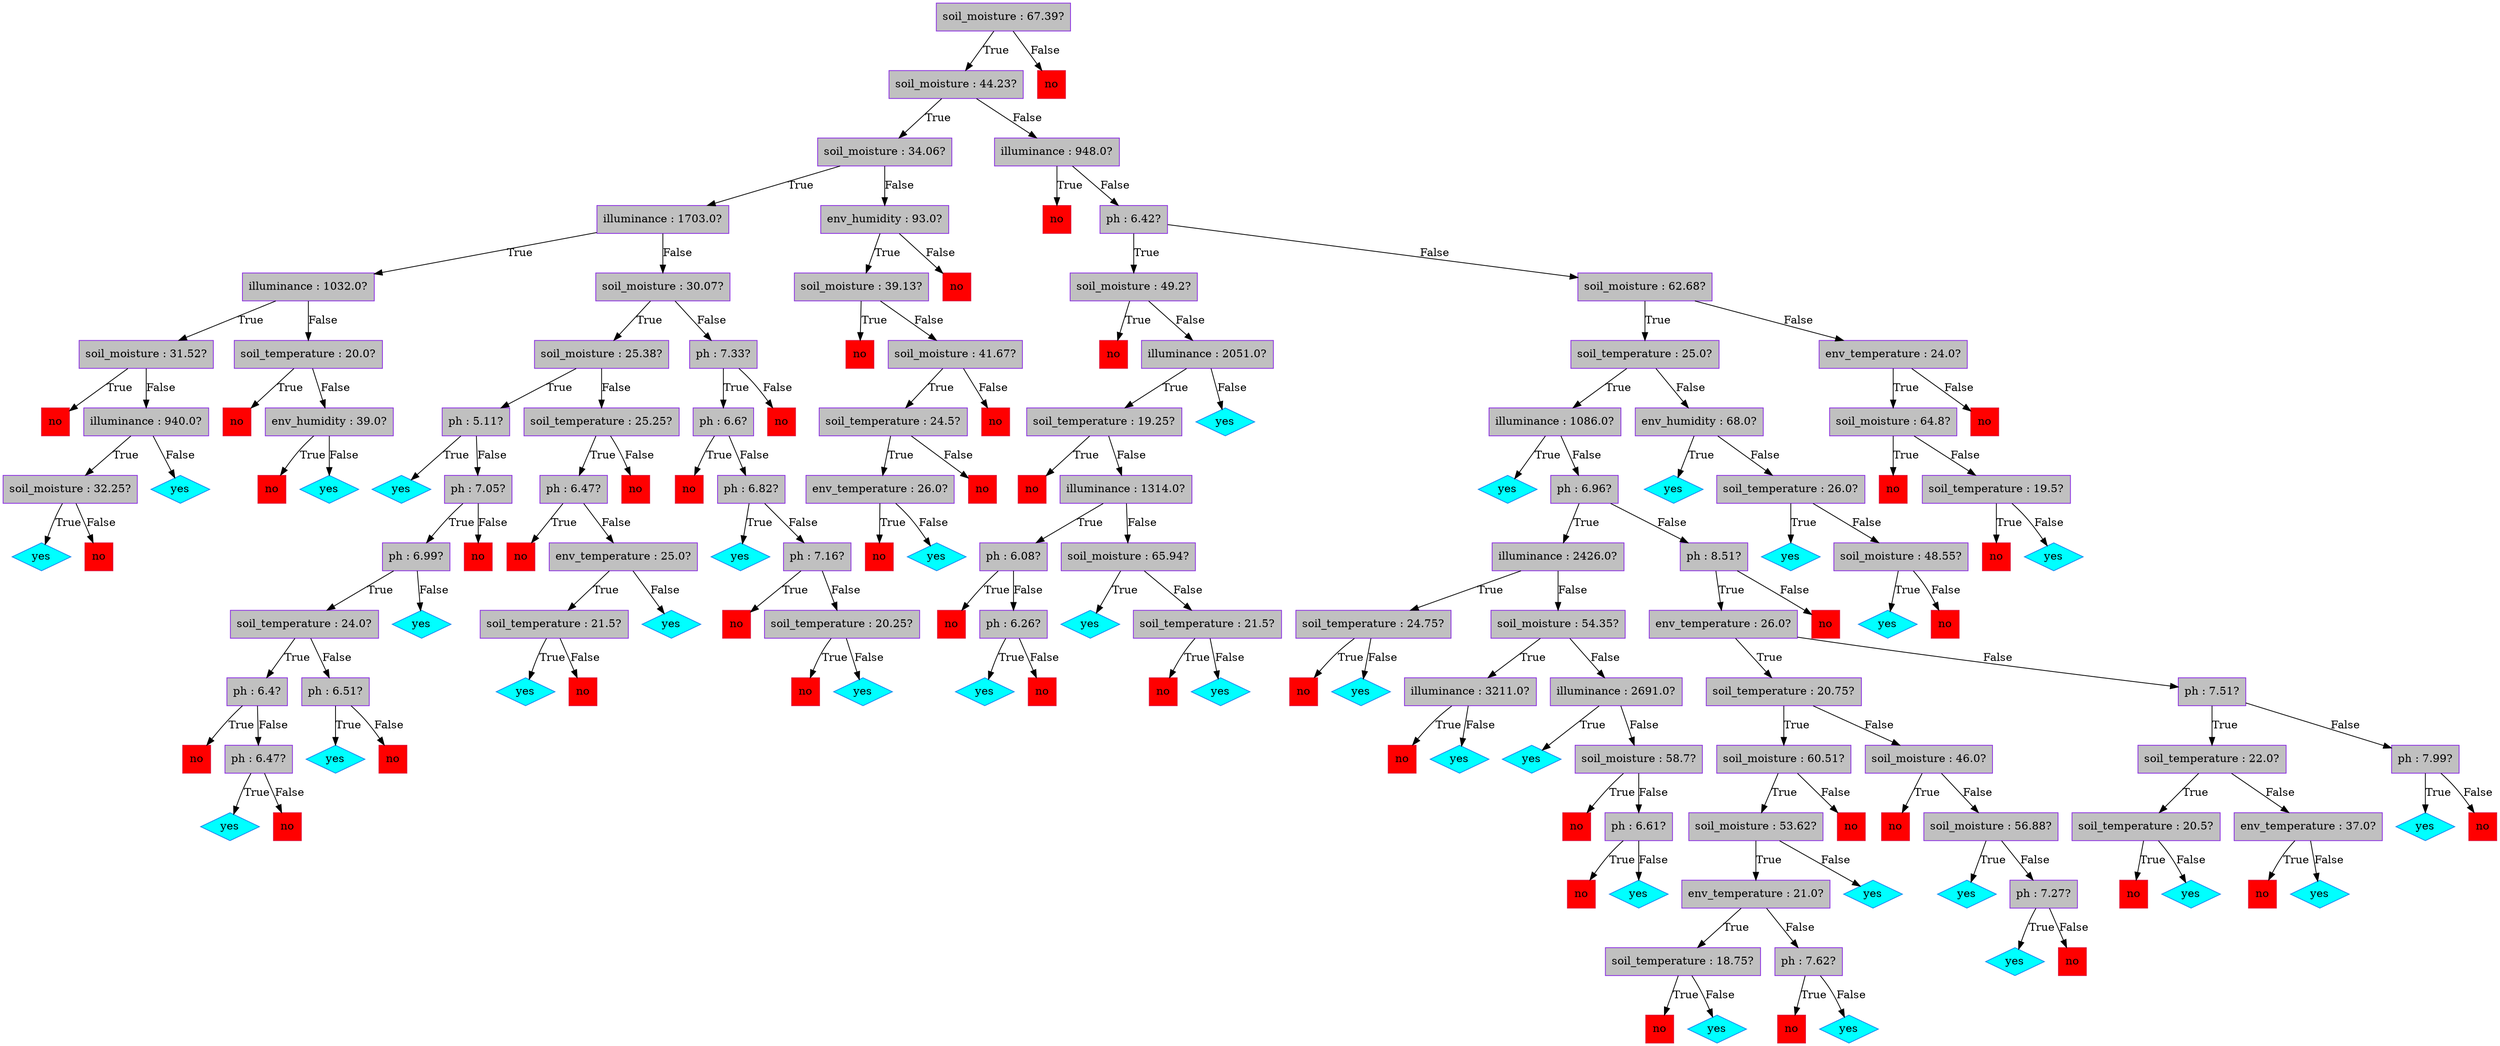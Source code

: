 // Decision Tree Model
digraph {
	a [label="soil_moisture : 67.39?" color=blueviolet fillcolor=gray shape=box style=filled]
	al [label="soil_moisture : 44.23?" color=blueviolet fillcolor=gray shape=box style=filled]
	all [label="soil_moisture : 34.06?" color=blueviolet fillcolor=gray shape=box style=filled]
	alll [label="illuminance : 1703.0?" color=blueviolet fillcolor=gray shape=box style=filled]
	allll [label="illuminance : 1032.0?" color=blueviolet fillcolor=gray shape=box style=filled]
	alllll [label="soil_moisture : 31.52?" color=blueviolet fillcolor=gray shape=box style=filled]
	allllll [label=no color=crimson fillcolor=red shape=square style=filled]
	alllll -> allllll [label=True]
	alllllr [label="illuminance : 940.0?" color=blueviolet fillcolor=gray shape=box style=filled]
	alllllrl [label="soil_moisture : 32.25?" color=blueviolet fillcolor=gray shape=box style=filled]
	alllllrll [label=yes color=dodgerblue2 fillcolor=cyan shape=diamond style=filled]
	alllllrl -> alllllrll [label=True]
	alllllrlr [label=no color=crimson fillcolor=red shape=square style=filled]
	alllllrl -> alllllrlr [label=False]
	alllllr -> alllllrl [label=True]
	alllllrr [label=yes color=dodgerblue2 fillcolor=cyan shape=diamond style=filled]
	alllllr -> alllllrr [label=False]
	alllll -> alllllr [label=False]
	allll -> alllll [label=True]
	allllr [label="soil_temperature : 20.0?" color=blueviolet fillcolor=gray shape=box style=filled]
	allllrl [label=no color=crimson fillcolor=red shape=square style=filled]
	allllr -> allllrl [label=True]
	allllrr [label="env_humidity : 39.0?" color=blueviolet fillcolor=gray shape=box style=filled]
	allllrrl [label=no color=crimson fillcolor=red shape=square style=filled]
	allllrr -> allllrrl [label=True]
	allllrrr [label=yes color=dodgerblue2 fillcolor=cyan shape=diamond style=filled]
	allllrr -> allllrrr [label=False]
	allllr -> allllrr [label=False]
	allll -> allllr [label=False]
	alll -> allll [label=True]
	alllr [label="soil_moisture : 30.07?" color=blueviolet fillcolor=gray shape=box style=filled]
	alllrl [label="soil_moisture : 25.38?" color=blueviolet fillcolor=gray shape=box style=filled]
	alllrll [label="ph : 5.11?" color=blueviolet fillcolor=gray shape=box style=filled]
	alllrlll [label=yes color=dodgerblue2 fillcolor=cyan shape=diamond style=filled]
	alllrll -> alllrlll [label=True]
	alllrllr [label="ph : 7.05?" color=blueviolet fillcolor=gray shape=box style=filled]
	alllrllrl [label="ph : 6.99?" color=blueviolet fillcolor=gray shape=box style=filled]
	alllrllrll [label="soil_temperature : 24.0?" color=blueviolet fillcolor=gray shape=box style=filled]
	alllrllrlll [label="ph : 6.4?" color=blueviolet fillcolor=gray shape=box style=filled]
	alllrllrllll [label=no color=crimson fillcolor=red shape=square style=filled]
	alllrllrlll -> alllrllrllll [label=True]
	alllrllrlllr [label="ph : 6.47?" color=blueviolet fillcolor=gray shape=box style=filled]
	alllrllrlllrl [label=yes color=dodgerblue2 fillcolor=cyan shape=diamond style=filled]
	alllrllrlllr -> alllrllrlllrl [label=True]
	alllrllrlllrr [label=no color=crimson fillcolor=red shape=square style=filled]
	alllrllrlllr -> alllrllrlllrr [label=False]
	alllrllrlll -> alllrllrlllr [label=False]
	alllrllrll -> alllrllrlll [label=True]
	alllrllrllr [label="ph : 6.51?" color=blueviolet fillcolor=gray shape=box style=filled]
	alllrllrllrl [label=yes color=dodgerblue2 fillcolor=cyan shape=diamond style=filled]
	alllrllrllr -> alllrllrllrl [label=True]
	alllrllrllrr [label=no color=crimson fillcolor=red shape=square style=filled]
	alllrllrllr -> alllrllrllrr [label=False]
	alllrllrll -> alllrllrllr [label=False]
	alllrllrl -> alllrllrll [label=True]
	alllrllrlr [label=yes color=dodgerblue2 fillcolor=cyan shape=diamond style=filled]
	alllrllrl -> alllrllrlr [label=False]
	alllrllr -> alllrllrl [label=True]
	alllrllrr [label=no color=crimson fillcolor=red shape=square style=filled]
	alllrllr -> alllrllrr [label=False]
	alllrll -> alllrllr [label=False]
	alllrl -> alllrll [label=True]
	alllrlr [label="soil_temperature : 25.25?" color=blueviolet fillcolor=gray shape=box style=filled]
	alllrlrl [label="ph : 6.47?" color=blueviolet fillcolor=gray shape=box style=filled]
	alllrlrll [label=no color=crimson fillcolor=red shape=square style=filled]
	alllrlrl -> alllrlrll [label=True]
	alllrlrlr [label="env_temperature : 25.0?" color=blueviolet fillcolor=gray shape=box style=filled]
	alllrlrlrl [label="soil_temperature : 21.5?" color=blueviolet fillcolor=gray shape=box style=filled]
	alllrlrlrll [label=yes color=dodgerblue2 fillcolor=cyan shape=diamond style=filled]
	alllrlrlrl -> alllrlrlrll [label=True]
	alllrlrlrlr [label=no color=crimson fillcolor=red shape=square style=filled]
	alllrlrlrl -> alllrlrlrlr [label=False]
	alllrlrlr -> alllrlrlrl [label=True]
	alllrlrlrr [label=yes color=dodgerblue2 fillcolor=cyan shape=diamond style=filled]
	alllrlrlr -> alllrlrlrr [label=False]
	alllrlrl -> alllrlrlr [label=False]
	alllrlr -> alllrlrl [label=True]
	alllrlrr [label=no color=crimson fillcolor=red shape=square style=filled]
	alllrlr -> alllrlrr [label=False]
	alllrl -> alllrlr [label=False]
	alllr -> alllrl [label=True]
	alllrr [label="ph : 7.33?" color=blueviolet fillcolor=gray shape=box style=filled]
	alllrrl [label="ph : 6.6?" color=blueviolet fillcolor=gray shape=box style=filled]
	alllrrll [label=no color=crimson fillcolor=red shape=square style=filled]
	alllrrl -> alllrrll [label=True]
	alllrrlr [label="ph : 6.82?" color=blueviolet fillcolor=gray shape=box style=filled]
	alllrrlrl [label=yes color=dodgerblue2 fillcolor=cyan shape=diamond style=filled]
	alllrrlr -> alllrrlrl [label=True]
	alllrrlrr [label="ph : 7.16?" color=blueviolet fillcolor=gray shape=box style=filled]
	alllrrlrrl [label=no color=crimson fillcolor=red shape=square style=filled]
	alllrrlrr -> alllrrlrrl [label=True]
	alllrrlrrr [label="soil_temperature : 20.25?" color=blueviolet fillcolor=gray shape=box style=filled]
	alllrrlrrrl [label=no color=crimson fillcolor=red shape=square style=filled]
	alllrrlrrr -> alllrrlrrrl [label=True]
	alllrrlrrrr [label=yes color=dodgerblue2 fillcolor=cyan shape=diamond style=filled]
	alllrrlrrr -> alllrrlrrrr [label=False]
	alllrrlrr -> alllrrlrrr [label=False]
	alllrrlr -> alllrrlrr [label=False]
	alllrrl -> alllrrlr [label=False]
	alllrr -> alllrrl [label=True]
	alllrrr [label=no color=crimson fillcolor=red shape=square style=filled]
	alllrr -> alllrrr [label=False]
	alllr -> alllrr [label=False]
	alll -> alllr [label=False]
	all -> alll [label=True]
	allr [label="env_humidity : 93.0?" color=blueviolet fillcolor=gray shape=box style=filled]
	allrl [label="soil_moisture : 39.13?" color=blueviolet fillcolor=gray shape=box style=filled]
	allrll [label=no color=crimson fillcolor=red shape=square style=filled]
	allrl -> allrll [label=True]
	allrlr [label="soil_moisture : 41.67?" color=blueviolet fillcolor=gray shape=box style=filled]
	allrlrl [label="soil_temperature : 24.5?" color=blueviolet fillcolor=gray shape=box style=filled]
	allrlrll [label="env_temperature : 26.0?" color=blueviolet fillcolor=gray shape=box style=filled]
	allrlrlll [label=no color=crimson fillcolor=red shape=square style=filled]
	allrlrll -> allrlrlll [label=True]
	allrlrllr [label=yes color=dodgerblue2 fillcolor=cyan shape=diamond style=filled]
	allrlrll -> allrlrllr [label=False]
	allrlrl -> allrlrll [label=True]
	allrlrlr [label=no color=crimson fillcolor=red shape=square style=filled]
	allrlrl -> allrlrlr [label=False]
	allrlr -> allrlrl [label=True]
	allrlrr [label=no color=crimson fillcolor=red shape=square style=filled]
	allrlr -> allrlrr [label=False]
	allrl -> allrlr [label=False]
	allr -> allrl [label=True]
	allrr [label=no color=crimson fillcolor=red shape=square style=filled]
	allr -> allrr [label=False]
	all -> allr [label=False]
	al -> all [label=True]
	alr [label="illuminance : 948.0?" color=blueviolet fillcolor=gray shape=box style=filled]
	alrl [label=no color=crimson fillcolor=red shape=square style=filled]
	alr -> alrl [label=True]
	alrr [label="ph : 6.42?" color=blueviolet fillcolor=gray shape=box style=filled]
	alrrl [label="soil_moisture : 49.2?" color=blueviolet fillcolor=gray shape=box style=filled]
	alrrll [label=no color=crimson fillcolor=red shape=square style=filled]
	alrrl -> alrrll [label=True]
	alrrlr [label="illuminance : 2051.0?" color=blueviolet fillcolor=gray shape=box style=filled]
	alrrlrl [label="soil_temperature : 19.25?" color=blueviolet fillcolor=gray shape=box style=filled]
	alrrlrll [label=no color=crimson fillcolor=red shape=square style=filled]
	alrrlrl -> alrrlrll [label=True]
	alrrlrlr [label="illuminance : 1314.0?" color=blueviolet fillcolor=gray shape=box style=filled]
	alrrlrlrl [label="ph : 6.08?" color=blueviolet fillcolor=gray shape=box style=filled]
	alrrlrlrll [label=no color=crimson fillcolor=red shape=square style=filled]
	alrrlrlrl -> alrrlrlrll [label=True]
	alrrlrlrlr [label="ph : 6.26?" color=blueviolet fillcolor=gray shape=box style=filled]
	alrrlrlrlrl [label=yes color=dodgerblue2 fillcolor=cyan shape=diamond style=filled]
	alrrlrlrlr -> alrrlrlrlrl [label=True]
	alrrlrlrlrr [label=no color=crimson fillcolor=red shape=square style=filled]
	alrrlrlrlr -> alrrlrlrlrr [label=False]
	alrrlrlrl -> alrrlrlrlr [label=False]
	alrrlrlr -> alrrlrlrl [label=True]
	alrrlrlrr [label="soil_moisture : 65.94?" color=blueviolet fillcolor=gray shape=box style=filled]
	alrrlrlrrl [label=yes color=dodgerblue2 fillcolor=cyan shape=diamond style=filled]
	alrrlrlrr -> alrrlrlrrl [label=True]
	alrrlrlrrr [label="soil_temperature : 21.5?" color=blueviolet fillcolor=gray shape=box style=filled]
	alrrlrlrrrl [label=no color=crimson fillcolor=red shape=square style=filled]
	alrrlrlrrr -> alrrlrlrrrl [label=True]
	alrrlrlrrrr [label=yes color=dodgerblue2 fillcolor=cyan shape=diamond style=filled]
	alrrlrlrrr -> alrrlrlrrrr [label=False]
	alrrlrlrr -> alrrlrlrrr [label=False]
	alrrlrlr -> alrrlrlrr [label=False]
	alrrlrl -> alrrlrlr [label=False]
	alrrlr -> alrrlrl [label=True]
	alrrlrr [label=yes color=dodgerblue2 fillcolor=cyan shape=diamond style=filled]
	alrrlr -> alrrlrr [label=False]
	alrrl -> alrrlr [label=False]
	alrr -> alrrl [label=True]
	alrrr [label="soil_moisture : 62.68?" color=blueviolet fillcolor=gray shape=box style=filled]
	alrrrl [label="soil_temperature : 25.0?" color=blueviolet fillcolor=gray shape=box style=filled]
	alrrrll [label="illuminance : 1086.0?" color=blueviolet fillcolor=gray shape=box style=filled]
	alrrrlll [label=yes color=dodgerblue2 fillcolor=cyan shape=diamond style=filled]
	alrrrll -> alrrrlll [label=True]
	alrrrllr [label="ph : 6.96?" color=blueviolet fillcolor=gray shape=box style=filled]
	alrrrllrl [label="illuminance : 2426.0?" color=blueviolet fillcolor=gray shape=box style=filled]
	alrrrllrll [label="soil_temperature : 24.75?" color=blueviolet fillcolor=gray shape=box style=filled]
	alrrrllrlll [label=no color=crimson fillcolor=red shape=square style=filled]
	alrrrllrll -> alrrrllrlll [label=True]
	alrrrllrllr [label=yes color=dodgerblue2 fillcolor=cyan shape=diamond style=filled]
	alrrrllrll -> alrrrllrllr [label=False]
	alrrrllrl -> alrrrllrll [label=True]
	alrrrllrlr [label="soil_moisture : 54.35?" color=blueviolet fillcolor=gray shape=box style=filled]
	alrrrllrlrl [label="illuminance : 3211.0?" color=blueviolet fillcolor=gray shape=box style=filled]
	alrrrllrlrll [label=no color=crimson fillcolor=red shape=square style=filled]
	alrrrllrlrl -> alrrrllrlrll [label=True]
	alrrrllrlrlr [label=yes color=dodgerblue2 fillcolor=cyan shape=diamond style=filled]
	alrrrllrlrl -> alrrrllrlrlr [label=False]
	alrrrllrlr -> alrrrllrlrl [label=True]
	alrrrllrlrr [label="illuminance : 2691.0?" color=blueviolet fillcolor=gray shape=box style=filled]
	alrrrllrlrrl [label=yes color=dodgerblue2 fillcolor=cyan shape=diamond style=filled]
	alrrrllrlrr -> alrrrllrlrrl [label=True]
	alrrrllrlrrr [label="soil_moisture : 58.7?" color=blueviolet fillcolor=gray shape=box style=filled]
	alrrrllrlrrrl [label=no color=crimson fillcolor=red shape=square style=filled]
	alrrrllrlrrr -> alrrrllrlrrrl [label=True]
	alrrrllrlrrrr [label="ph : 6.61?" color=blueviolet fillcolor=gray shape=box style=filled]
	alrrrllrlrrrrl [label=no color=crimson fillcolor=red shape=square style=filled]
	alrrrllrlrrrr -> alrrrllrlrrrrl [label=True]
	alrrrllrlrrrrr [label=yes color=dodgerblue2 fillcolor=cyan shape=diamond style=filled]
	alrrrllrlrrrr -> alrrrllrlrrrrr [label=False]
	alrrrllrlrrr -> alrrrllrlrrrr [label=False]
	alrrrllrlrr -> alrrrllrlrrr [label=False]
	alrrrllrlr -> alrrrllrlrr [label=False]
	alrrrllrl -> alrrrllrlr [label=False]
	alrrrllr -> alrrrllrl [label=True]
	alrrrllrr [label="ph : 8.51?" color=blueviolet fillcolor=gray shape=box style=filled]
	alrrrllrrl [label="env_temperature : 26.0?" color=blueviolet fillcolor=gray shape=box style=filled]
	alrrrllrrll [label="soil_temperature : 20.75?" color=blueviolet fillcolor=gray shape=box style=filled]
	alrrrllrrlll [label="soil_moisture : 60.51?" color=blueviolet fillcolor=gray shape=box style=filled]
	alrrrllrrllll [label="soil_moisture : 53.62?" color=blueviolet fillcolor=gray shape=box style=filled]
	alrrrllrrlllll [label="env_temperature : 21.0?" color=blueviolet fillcolor=gray shape=box style=filled]
	alrrrllrrllllll [label="soil_temperature : 18.75?" color=blueviolet fillcolor=gray shape=box style=filled]
	alrrrllrrlllllll [label=no color=crimson fillcolor=red shape=square style=filled]
	alrrrllrrllllll -> alrrrllrrlllllll [label=True]
	alrrrllrrllllllr [label=yes color=dodgerblue2 fillcolor=cyan shape=diamond style=filled]
	alrrrllrrllllll -> alrrrllrrllllllr [label=False]
	alrrrllrrlllll -> alrrrllrrllllll [label=True]
	alrrrllrrlllllr [label="ph : 7.62?" color=blueviolet fillcolor=gray shape=box style=filled]
	alrrrllrrlllllrl [label=no color=crimson fillcolor=red shape=square style=filled]
	alrrrllrrlllllr -> alrrrllrrlllllrl [label=True]
	alrrrllrrlllllrr [label=yes color=dodgerblue2 fillcolor=cyan shape=diamond style=filled]
	alrrrllrrlllllr -> alrrrllrrlllllrr [label=False]
	alrrrllrrlllll -> alrrrllrrlllllr [label=False]
	alrrrllrrllll -> alrrrllrrlllll [label=True]
	alrrrllrrllllr [label=yes color=dodgerblue2 fillcolor=cyan shape=diamond style=filled]
	alrrrllrrllll -> alrrrllrrllllr [label=False]
	alrrrllrrlll -> alrrrllrrllll [label=True]
	alrrrllrrlllr [label=no color=crimson fillcolor=red shape=square style=filled]
	alrrrllrrlll -> alrrrllrrlllr [label=False]
	alrrrllrrll -> alrrrllrrlll [label=True]
	alrrrllrrllr [label="soil_moisture : 46.0?" color=blueviolet fillcolor=gray shape=box style=filled]
	alrrrllrrllrl [label=no color=crimson fillcolor=red shape=square style=filled]
	alrrrllrrllr -> alrrrllrrllrl [label=True]
	alrrrllrrllrr [label="soil_moisture : 56.88?" color=blueviolet fillcolor=gray shape=box style=filled]
	alrrrllrrllrrl [label=yes color=dodgerblue2 fillcolor=cyan shape=diamond style=filled]
	alrrrllrrllrr -> alrrrllrrllrrl [label=True]
	alrrrllrrllrrr [label="ph : 7.27?" color=blueviolet fillcolor=gray shape=box style=filled]
	alrrrllrrllrrrl [label=yes color=dodgerblue2 fillcolor=cyan shape=diamond style=filled]
	alrrrllrrllrrr -> alrrrllrrllrrrl [label=True]
	alrrrllrrllrrrr [label=no color=crimson fillcolor=red shape=square style=filled]
	alrrrllrrllrrr -> alrrrllrrllrrrr [label=False]
	alrrrllrrllrr -> alrrrllrrllrrr [label=False]
	alrrrllrrllr -> alrrrllrrllrr [label=False]
	alrrrllrrll -> alrrrllrrllr [label=False]
	alrrrllrrl -> alrrrllrrll [label=True]
	alrrrllrrlr [label="ph : 7.51?" color=blueviolet fillcolor=gray shape=box style=filled]
	alrrrllrrlrl [label="soil_temperature : 22.0?" color=blueviolet fillcolor=gray shape=box style=filled]
	alrrrllrrlrll [label="soil_temperature : 20.5?" color=blueviolet fillcolor=gray shape=box style=filled]
	alrrrllrrlrlll [label=no color=crimson fillcolor=red shape=square style=filled]
	alrrrllrrlrll -> alrrrllrrlrlll [label=True]
	alrrrllrrlrllr [label=yes color=dodgerblue2 fillcolor=cyan shape=diamond style=filled]
	alrrrllrrlrll -> alrrrllrrlrllr [label=False]
	alrrrllrrlrl -> alrrrllrrlrll [label=True]
	alrrrllrrlrlr [label="env_temperature : 37.0?" color=blueviolet fillcolor=gray shape=box style=filled]
	alrrrllrrlrlrl [label=no color=crimson fillcolor=red shape=square style=filled]
	alrrrllrrlrlr -> alrrrllrrlrlrl [label=True]
	alrrrllrrlrlrr [label=yes color=dodgerblue2 fillcolor=cyan shape=diamond style=filled]
	alrrrllrrlrlr -> alrrrllrrlrlrr [label=False]
	alrrrllrrlrl -> alrrrllrrlrlr [label=False]
	alrrrllrrlr -> alrrrllrrlrl [label=True]
	alrrrllrrlrr [label="ph : 7.99?" color=blueviolet fillcolor=gray shape=box style=filled]
	alrrrllrrlrrl [label=yes color=dodgerblue2 fillcolor=cyan shape=diamond style=filled]
	alrrrllrrlrr -> alrrrllrrlrrl [label=True]
	alrrrllrrlrrr [label=no color=crimson fillcolor=red shape=square style=filled]
	alrrrllrrlrr -> alrrrllrrlrrr [label=False]
	alrrrllrrlr -> alrrrllrrlrr [label=False]
	alrrrllrrl -> alrrrllrrlr [label=False]
	alrrrllrr -> alrrrllrrl [label=True]
	alrrrllrrr [label=no color=crimson fillcolor=red shape=square style=filled]
	alrrrllrr -> alrrrllrrr [label=False]
	alrrrllr -> alrrrllrr [label=False]
	alrrrll -> alrrrllr [label=False]
	alrrrl -> alrrrll [label=True]
	alrrrlr [label="env_humidity : 68.0?" color=blueviolet fillcolor=gray shape=box style=filled]
	alrrrlrl [label=yes color=dodgerblue2 fillcolor=cyan shape=diamond style=filled]
	alrrrlr -> alrrrlrl [label=True]
	alrrrlrr [label="soil_temperature : 26.0?" color=blueviolet fillcolor=gray shape=box style=filled]
	alrrrlrrl [label=yes color=dodgerblue2 fillcolor=cyan shape=diamond style=filled]
	alrrrlrr -> alrrrlrrl [label=True]
	alrrrlrrr [label="soil_moisture : 48.55?" color=blueviolet fillcolor=gray shape=box style=filled]
	alrrrlrrrl [label=yes color=dodgerblue2 fillcolor=cyan shape=diamond style=filled]
	alrrrlrrr -> alrrrlrrrl [label=True]
	alrrrlrrrr [label=no color=crimson fillcolor=red shape=square style=filled]
	alrrrlrrr -> alrrrlrrrr [label=False]
	alrrrlrr -> alrrrlrrr [label=False]
	alrrrlr -> alrrrlrr [label=False]
	alrrrl -> alrrrlr [label=False]
	alrrr -> alrrrl [label=True]
	alrrrr [label="env_temperature : 24.0?" color=blueviolet fillcolor=gray shape=box style=filled]
	alrrrrl [label="soil_moisture : 64.8?" color=blueviolet fillcolor=gray shape=box style=filled]
	alrrrrll [label=no color=crimson fillcolor=red shape=square style=filled]
	alrrrrl -> alrrrrll [label=True]
	alrrrrlr [label="soil_temperature : 19.5?" color=blueviolet fillcolor=gray shape=box style=filled]
	alrrrrlrl [label=no color=crimson fillcolor=red shape=square style=filled]
	alrrrrlr -> alrrrrlrl [label=True]
	alrrrrlrr [label=yes color=dodgerblue2 fillcolor=cyan shape=diamond style=filled]
	alrrrrlr -> alrrrrlrr [label=False]
	alrrrrl -> alrrrrlr [label=False]
	alrrrr -> alrrrrl [label=True]
	alrrrrr [label=no color=crimson fillcolor=red shape=square style=filled]
	alrrrr -> alrrrrr [label=False]
	alrrr -> alrrrr [label=False]
	alrr -> alrrr [label=False]
	alr -> alrr [label=False]
	al -> alr [label=False]
	a -> al [label=True]
	ar [label=no color=crimson fillcolor=red shape=square style=filled]
	a -> ar [label=False]
}
